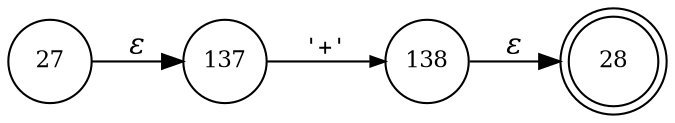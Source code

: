 digraph ATN {
rankdir=LR;
s28[fontsize=11, label="28", shape=doublecircle, fixedsize=true, width=.6];
s137[fontsize=11,label="137", shape=circle, fixedsize=true, width=.55, peripheries=1];
s138[fontsize=11,label="138", shape=circle, fixedsize=true, width=.55, peripheries=1];
s27[fontsize=11,label="27", shape=circle, fixedsize=true, width=.55, peripheries=1];
s27 -> s137 [fontname="Times-Italic", label="&epsilon;"];
s137 -> s138 [fontsize=11, fontname="Courier", arrowsize=.7, label = "'+'", arrowhead = normal];
s138 -> s28 [fontname="Times-Italic", label="&epsilon;"];
}